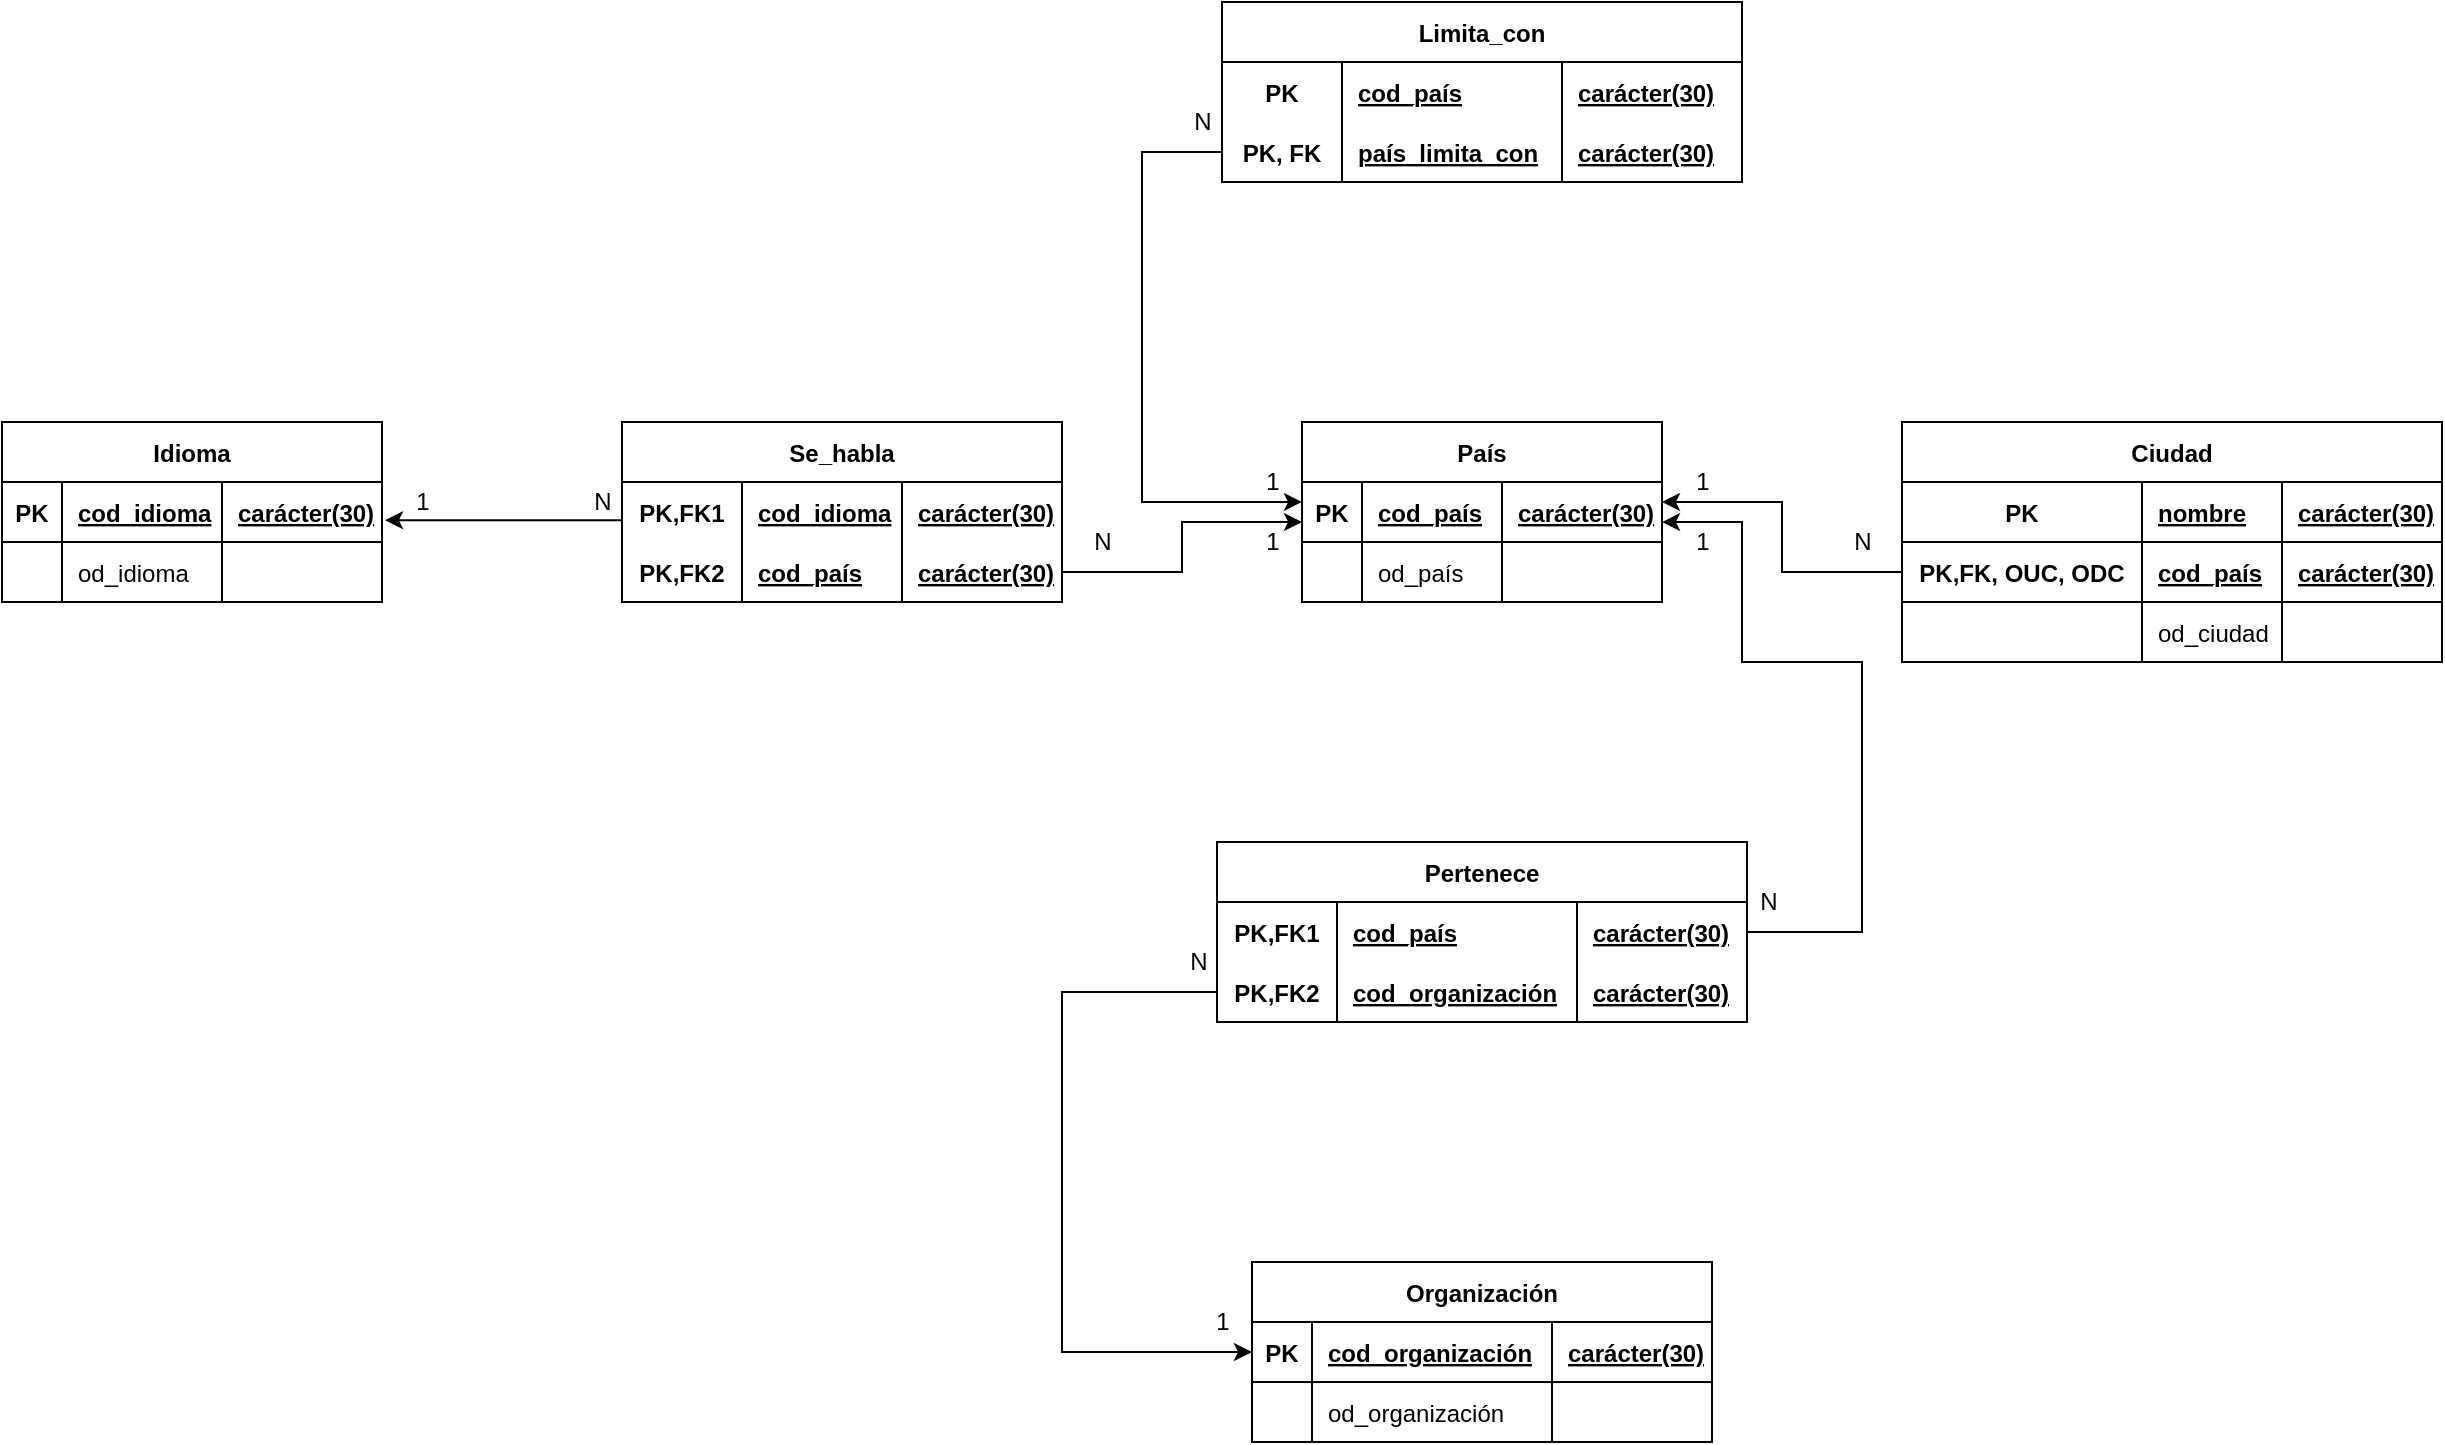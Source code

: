<mxfile version="15.6.8" type="google"><diagram id="jxyPmgARinAeKDzcHYfI" name="Page-1"><mxGraphModel dx="1221" dy="1850" grid="1" gridSize="10" guides="1" tooltips="1" connect="1" arrows="1" fold="1" page="1" pageScale="1" pageWidth="827" pageHeight="1169" math="0" shadow="0"><root><mxCell id="0"/><mxCell id="1" parent="0"/><mxCell id="ICQPBmNR6f8Xd6Tj5AMy-1" value="Idioma" style="shape=table;startSize=30;container=1;collapsible=1;childLayout=tableLayout;fixedRows=1;rowLines=0;fontStyle=1;align=center;resizeLast=1;" vertex="1" parent="1"><mxGeometry x="190" y="160" width="190" height="90" as="geometry"/></mxCell><mxCell id="ICQPBmNR6f8Xd6Tj5AMy-2" value="" style="shape=partialRectangle;collapsible=0;dropTarget=0;pointerEvents=0;fillColor=none;top=0;left=0;bottom=1;right=0;points=[[0,0.5],[1,0.5]];portConstraint=eastwest;" vertex="1" parent="ICQPBmNR6f8Xd6Tj5AMy-1"><mxGeometry y="30" width="190" height="30" as="geometry"/></mxCell><mxCell id="ICQPBmNR6f8Xd6Tj5AMy-3" value="PK" style="shape=partialRectangle;connectable=0;fillColor=none;top=0;left=0;bottom=0;right=0;fontStyle=1;overflow=hidden;" vertex="1" parent="ICQPBmNR6f8Xd6Tj5AMy-2"><mxGeometry width="30" height="30" as="geometry"><mxRectangle width="30" height="30" as="alternateBounds"/></mxGeometry></mxCell><mxCell id="ICQPBmNR6f8Xd6Tj5AMy-4" value="cod_idioma" style="shape=partialRectangle;connectable=0;fillColor=none;top=0;left=0;bottom=0;right=0;align=left;spacingLeft=6;fontStyle=5;overflow=hidden;" vertex="1" parent="ICQPBmNR6f8Xd6Tj5AMy-2"><mxGeometry x="30" width="80" height="30" as="geometry"><mxRectangle width="80" height="30" as="alternateBounds"/></mxGeometry></mxCell><mxCell id="ICQPBmNR6f8Xd6Tj5AMy-14" value="carácter(30)" style="shape=partialRectangle;connectable=0;fillColor=none;top=0;left=0;bottom=0;right=0;align=left;spacingLeft=6;fontStyle=5;overflow=hidden;" vertex="1" parent="ICQPBmNR6f8Xd6Tj5AMy-2"><mxGeometry x="110" width="80" height="30" as="geometry"><mxRectangle width="80" height="30" as="alternateBounds"/></mxGeometry></mxCell><mxCell id="ICQPBmNR6f8Xd6Tj5AMy-5" value="" style="shape=partialRectangle;collapsible=0;dropTarget=0;pointerEvents=0;fillColor=none;top=0;left=0;bottom=0;right=0;points=[[0,0.5],[1,0.5]];portConstraint=eastwest;" vertex="1" parent="ICQPBmNR6f8Xd6Tj5AMy-1"><mxGeometry y="60" width="190" height="30" as="geometry"/></mxCell><mxCell id="ICQPBmNR6f8Xd6Tj5AMy-6" value="" style="shape=partialRectangle;connectable=0;fillColor=none;top=0;left=0;bottom=0;right=0;editable=1;overflow=hidden;" vertex="1" parent="ICQPBmNR6f8Xd6Tj5AMy-5"><mxGeometry width="30" height="30" as="geometry"><mxRectangle width="30" height="30" as="alternateBounds"/></mxGeometry></mxCell><mxCell id="ICQPBmNR6f8Xd6Tj5AMy-7" value="od_idioma" style="shape=partialRectangle;connectable=0;fillColor=none;top=0;left=0;bottom=0;right=0;align=left;spacingLeft=6;overflow=hidden;" vertex="1" parent="ICQPBmNR6f8Xd6Tj5AMy-5"><mxGeometry x="30" width="80" height="30" as="geometry"><mxRectangle width="80" height="30" as="alternateBounds"/></mxGeometry></mxCell><mxCell id="ICQPBmNR6f8Xd6Tj5AMy-15" style="shape=partialRectangle;connectable=0;fillColor=none;top=0;left=0;bottom=0;right=0;align=left;spacingLeft=6;overflow=hidden;" vertex="1" parent="ICQPBmNR6f8Xd6Tj5AMy-5"><mxGeometry x="110" width="80" height="30" as="geometry"><mxRectangle width="80" height="30" as="alternateBounds"/></mxGeometry></mxCell><mxCell id="ICQPBmNR6f8Xd6Tj5AMy-18" value="País" style="shape=table;startSize=30;container=1;collapsible=1;childLayout=tableLayout;fixedRows=1;rowLines=0;fontStyle=1;align=center;resizeLast=1;" vertex="1" parent="1"><mxGeometry x="840" y="160" width="180" height="90" as="geometry"/></mxCell><mxCell id="ICQPBmNR6f8Xd6Tj5AMy-19" value="" style="shape=partialRectangle;collapsible=0;dropTarget=0;pointerEvents=0;fillColor=none;top=0;left=0;bottom=1;right=0;points=[[0,0.5],[1,0.5]];portConstraint=eastwest;" vertex="1" parent="ICQPBmNR6f8Xd6Tj5AMy-18"><mxGeometry y="30" width="180" height="30" as="geometry"/></mxCell><mxCell id="ICQPBmNR6f8Xd6Tj5AMy-20" value="PK" style="shape=partialRectangle;connectable=0;fillColor=none;top=0;left=0;bottom=0;right=0;fontStyle=1;overflow=hidden;" vertex="1" parent="ICQPBmNR6f8Xd6Tj5AMy-19"><mxGeometry width="30" height="30" as="geometry"><mxRectangle width="30" height="30" as="alternateBounds"/></mxGeometry></mxCell><mxCell id="ICQPBmNR6f8Xd6Tj5AMy-21" value="cod_país" style="shape=partialRectangle;connectable=0;fillColor=none;top=0;left=0;bottom=0;right=0;align=left;spacingLeft=6;fontStyle=5;overflow=hidden;" vertex="1" parent="ICQPBmNR6f8Xd6Tj5AMy-19"><mxGeometry x="30" width="70" height="30" as="geometry"><mxRectangle width="70" height="30" as="alternateBounds"/></mxGeometry></mxCell><mxCell id="ICQPBmNR6f8Xd6Tj5AMy-22" value="carácter(30)" style="shape=partialRectangle;connectable=0;fillColor=none;top=0;left=0;bottom=0;right=0;align=left;spacingLeft=6;fontStyle=5;overflow=hidden;" vertex="1" parent="ICQPBmNR6f8Xd6Tj5AMy-19"><mxGeometry x="100" width="80" height="30" as="geometry"><mxRectangle width="80" height="30" as="alternateBounds"/></mxGeometry></mxCell><mxCell id="ICQPBmNR6f8Xd6Tj5AMy-23" value="" style="shape=partialRectangle;collapsible=0;dropTarget=0;pointerEvents=0;fillColor=none;top=0;left=0;bottom=0;right=0;points=[[0,0.5],[1,0.5]];portConstraint=eastwest;" vertex="1" parent="ICQPBmNR6f8Xd6Tj5AMy-18"><mxGeometry y="60" width="180" height="30" as="geometry"/></mxCell><mxCell id="ICQPBmNR6f8Xd6Tj5AMy-24" value="" style="shape=partialRectangle;connectable=0;fillColor=none;top=0;left=0;bottom=0;right=0;editable=1;overflow=hidden;" vertex="1" parent="ICQPBmNR6f8Xd6Tj5AMy-23"><mxGeometry width="30" height="30" as="geometry"><mxRectangle width="30" height="30" as="alternateBounds"/></mxGeometry></mxCell><mxCell id="ICQPBmNR6f8Xd6Tj5AMy-25" value="od_país" style="shape=partialRectangle;connectable=0;fillColor=none;top=0;left=0;bottom=0;right=0;align=left;spacingLeft=6;overflow=hidden;" vertex="1" parent="ICQPBmNR6f8Xd6Tj5AMy-23"><mxGeometry x="30" width="70" height="30" as="geometry"><mxRectangle width="70" height="30" as="alternateBounds"/></mxGeometry></mxCell><mxCell id="ICQPBmNR6f8Xd6Tj5AMy-26" style="shape=partialRectangle;connectable=0;fillColor=none;top=0;left=0;bottom=0;right=0;align=left;spacingLeft=6;overflow=hidden;" vertex="1" parent="ICQPBmNR6f8Xd6Tj5AMy-23"><mxGeometry x="100" width="80" height="30" as="geometry"><mxRectangle width="80" height="30" as="alternateBounds"/></mxGeometry></mxCell><mxCell id="ICQPBmNR6f8Xd6Tj5AMy-35" value="Organización" style="shape=table;startSize=30;container=1;collapsible=1;childLayout=tableLayout;fixedRows=1;rowLines=0;fontStyle=1;align=center;resizeLast=1;" vertex="1" parent="1"><mxGeometry x="815" y="580" width="230" height="90" as="geometry"/></mxCell><mxCell id="ICQPBmNR6f8Xd6Tj5AMy-36" value="" style="shape=partialRectangle;collapsible=0;dropTarget=0;pointerEvents=0;fillColor=none;top=0;left=0;bottom=1;right=0;points=[[0,0.5],[1,0.5]];portConstraint=eastwest;" vertex="1" parent="ICQPBmNR6f8Xd6Tj5AMy-35"><mxGeometry y="30" width="230" height="30" as="geometry"/></mxCell><mxCell id="ICQPBmNR6f8Xd6Tj5AMy-37" value="PK" style="shape=partialRectangle;connectable=0;fillColor=none;top=0;left=0;bottom=0;right=0;fontStyle=1;overflow=hidden;" vertex="1" parent="ICQPBmNR6f8Xd6Tj5AMy-36"><mxGeometry width="30" height="30" as="geometry"><mxRectangle width="30" height="30" as="alternateBounds"/></mxGeometry></mxCell><mxCell id="ICQPBmNR6f8Xd6Tj5AMy-38" value="cod_organización" style="shape=partialRectangle;connectable=0;fillColor=none;top=0;left=0;bottom=0;right=0;align=left;spacingLeft=6;fontStyle=5;overflow=hidden;" vertex="1" parent="ICQPBmNR6f8Xd6Tj5AMy-36"><mxGeometry x="30" width="120" height="30" as="geometry"><mxRectangle width="120" height="30" as="alternateBounds"/></mxGeometry></mxCell><mxCell id="ICQPBmNR6f8Xd6Tj5AMy-39" value="carácter(30)" style="shape=partialRectangle;connectable=0;fillColor=none;top=0;left=0;bottom=0;right=0;align=left;spacingLeft=6;fontStyle=5;overflow=hidden;" vertex="1" parent="ICQPBmNR6f8Xd6Tj5AMy-36"><mxGeometry x="150" width="80" height="30" as="geometry"><mxRectangle width="80" height="30" as="alternateBounds"/></mxGeometry></mxCell><mxCell id="ICQPBmNR6f8Xd6Tj5AMy-40" value="" style="shape=partialRectangle;collapsible=0;dropTarget=0;pointerEvents=0;fillColor=none;top=0;left=0;bottom=0;right=0;points=[[0,0.5],[1,0.5]];portConstraint=eastwest;" vertex="1" parent="ICQPBmNR6f8Xd6Tj5AMy-35"><mxGeometry y="60" width="230" height="30" as="geometry"/></mxCell><mxCell id="ICQPBmNR6f8Xd6Tj5AMy-41" value="" style="shape=partialRectangle;connectable=0;fillColor=none;top=0;left=0;bottom=0;right=0;editable=1;overflow=hidden;" vertex="1" parent="ICQPBmNR6f8Xd6Tj5AMy-40"><mxGeometry width="30" height="30" as="geometry"><mxRectangle width="30" height="30" as="alternateBounds"/></mxGeometry></mxCell><mxCell id="ICQPBmNR6f8Xd6Tj5AMy-42" value="od_organización" style="shape=partialRectangle;connectable=0;fillColor=none;top=0;left=0;bottom=0;right=0;align=left;spacingLeft=6;overflow=hidden;" vertex="1" parent="ICQPBmNR6f8Xd6Tj5AMy-40"><mxGeometry x="30" width="120" height="30" as="geometry"><mxRectangle width="120" height="30" as="alternateBounds"/></mxGeometry></mxCell><mxCell id="ICQPBmNR6f8Xd6Tj5AMy-43" style="shape=partialRectangle;connectable=0;fillColor=none;top=0;left=0;bottom=0;right=0;align=left;spacingLeft=6;overflow=hidden;" vertex="1" parent="ICQPBmNR6f8Xd6Tj5AMy-40"><mxGeometry x="150" width="80" height="30" as="geometry"><mxRectangle width="80" height="30" as="alternateBounds"/></mxGeometry></mxCell><mxCell id="ICQPBmNR6f8Xd6Tj5AMy-52" value="Ciudad" style="shape=table;startSize=30;container=1;collapsible=1;childLayout=tableLayout;fixedRows=1;rowLines=0;fontStyle=1;align=center;resizeLast=1;" vertex="1" parent="1"><mxGeometry x="1140" y="160" width="270" height="120" as="geometry"/></mxCell><mxCell id="ICQPBmNR6f8Xd6Tj5AMy-53" value="" style="shape=partialRectangle;collapsible=0;dropTarget=0;pointerEvents=0;fillColor=none;top=0;left=0;bottom=1;right=0;points=[[0,0.5],[1,0.5]];portConstraint=eastwest;" vertex="1" parent="ICQPBmNR6f8Xd6Tj5AMy-52"><mxGeometry y="30" width="270" height="30" as="geometry"/></mxCell><mxCell id="ICQPBmNR6f8Xd6Tj5AMy-54" value="PK" style="shape=partialRectangle;connectable=0;fillColor=none;top=0;left=0;bottom=0;right=0;fontStyle=1;overflow=hidden;" vertex="1" parent="ICQPBmNR6f8Xd6Tj5AMy-53"><mxGeometry width="120" height="30" as="geometry"><mxRectangle width="120" height="30" as="alternateBounds"/></mxGeometry></mxCell><mxCell id="ICQPBmNR6f8Xd6Tj5AMy-55" value="nombre" style="shape=partialRectangle;connectable=0;fillColor=none;top=0;left=0;bottom=0;right=0;align=left;spacingLeft=6;fontStyle=5;overflow=hidden;" vertex="1" parent="ICQPBmNR6f8Xd6Tj5AMy-53"><mxGeometry x="120" width="70" height="30" as="geometry"><mxRectangle width="70" height="30" as="alternateBounds"/></mxGeometry></mxCell><mxCell id="ICQPBmNR6f8Xd6Tj5AMy-56" value="carácter(30)" style="shape=partialRectangle;connectable=0;fillColor=none;top=0;left=0;bottom=0;right=0;align=left;spacingLeft=6;fontStyle=5;overflow=hidden;" vertex="1" parent="ICQPBmNR6f8Xd6Tj5AMy-53"><mxGeometry x="190" width="80" height="30" as="geometry"><mxRectangle width="80" height="30" as="alternateBounds"/></mxGeometry></mxCell><mxCell id="ICQPBmNR6f8Xd6Tj5AMy-69" value="" style="shape=partialRectangle;collapsible=0;dropTarget=0;pointerEvents=0;fillColor=none;top=0;left=0;bottom=1;right=0;points=[[0,0.5],[1,0.5]];portConstraint=eastwest;" vertex="1" parent="ICQPBmNR6f8Xd6Tj5AMy-52"><mxGeometry y="60" width="270" height="30" as="geometry"/></mxCell><mxCell id="ICQPBmNR6f8Xd6Tj5AMy-70" value="PK,FK, OUC, ODC" style="shape=partialRectangle;connectable=0;fillColor=none;top=0;left=0;bottom=0;right=0;fontStyle=1;overflow=hidden;" vertex="1" parent="ICQPBmNR6f8Xd6Tj5AMy-69"><mxGeometry width="120" height="30" as="geometry"><mxRectangle width="120" height="30" as="alternateBounds"/></mxGeometry></mxCell><mxCell id="ICQPBmNR6f8Xd6Tj5AMy-71" value="cod_país" style="shape=partialRectangle;connectable=0;fillColor=none;top=0;left=0;bottom=0;right=0;align=left;spacingLeft=6;fontStyle=5;overflow=hidden;" vertex="1" parent="ICQPBmNR6f8Xd6Tj5AMy-69"><mxGeometry x="120" width="70" height="30" as="geometry"><mxRectangle width="70" height="30" as="alternateBounds"/></mxGeometry></mxCell><mxCell id="ICQPBmNR6f8Xd6Tj5AMy-72" value="carácter(30)" style="shape=partialRectangle;connectable=0;fillColor=none;top=0;left=0;bottom=0;right=0;align=left;spacingLeft=6;fontStyle=5;overflow=hidden;" vertex="1" parent="ICQPBmNR6f8Xd6Tj5AMy-69"><mxGeometry x="190" width="80" height="30" as="geometry"><mxRectangle width="80" height="30" as="alternateBounds"/></mxGeometry></mxCell><mxCell id="ICQPBmNR6f8Xd6Tj5AMy-57" value="" style="shape=partialRectangle;collapsible=0;dropTarget=0;pointerEvents=0;fillColor=none;top=0;left=0;bottom=0;right=0;points=[[0,0.5],[1,0.5]];portConstraint=eastwest;" vertex="1" parent="ICQPBmNR6f8Xd6Tj5AMy-52"><mxGeometry y="90" width="270" height="30" as="geometry"/></mxCell><mxCell id="ICQPBmNR6f8Xd6Tj5AMy-58" value="" style="shape=partialRectangle;connectable=0;fillColor=none;top=0;left=0;bottom=0;right=0;editable=1;overflow=hidden;" vertex="1" parent="ICQPBmNR6f8Xd6Tj5AMy-57"><mxGeometry width="120" height="30" as="geometry"><mxRectangle width="120" height="30" as="alternateBounds"/></mxGeometry></mxCell><mxCell id="ICQPBmNR6f8Xd6Tj5AMy-59" value="od_ciudad" style="shape=partialRectangle;connectable=0;fillColor=none;top=0;left=0;bottom=0;right=0;align=left;spacingLeft=6;overflow=hidden;" vertex="1" parent="ICQPBmNR6f8Xd6Tj5AMy-57"><mxGeometry x="120" width="70" height="30" as="geometry"><mxRectangle width="70" height="30" as="alternateBounds"/></mxGeometry></mxCell><mxCell id="ICQPBmNR6f8Xd6Tj5AMy-60" style="shape=partialRectangle;connectable=0;fillColor=none;top=0;left=0;bottom=0;right=0;align=left;spacingLeft=6;overflow=hidden;" vertex="1" parent="ICQPBmNR6f8Xd6Tj5AMy-57"><mxGeometry x="190" width="80" height="30" as="geometry"><mxRectangle width="80" height="30" as="alternateBounds"/></mxGeometry></mxCell><mxCell id="ICQPBmNR6f8Xd6Tj5AMy-73" value="Se_habla" style="shape=table;startSize=30;container=1;collapsible=1;childLayout=tableLayout;fixedRows=1;rowLines=0;fontStyle=1;align=center;resizeLast=1;" vertex="1" parent="1"><mxGeometry x="500" y="160" width="220" height="90" as="geometry"/></mxCell><mxCell id="ICQPBmNR6f8Xd6Tj5AMy-74" value="" style="shape=partialRectangle;collapsible=0;dropTarget=0;pointerEvents=0;fillColor=none;top=0;left=0;bottom=0;right=0;points=[[0,0.5],[1,0.5]];portConstraint=eastwest;" vertex="1" parent="ICQPBmNR6f8Xd6Tj5AMy-73"><mxGeometry y="30" width="220" height="30" as="geometry"/></mxCell><mxCell id="ICQPBmNR6f8Xd6Tj5AMy-75" value="PK,FK1" style="shape=partialRectangle;connectable=0;fillColor=none;top=0;left=0;bottom=0;right=0;fontStyle=1;overflow=hidden;" vertex="1" parent="ICQPBmNR6f8Xd6Tj5AMy-74"><mxGeometry width="60" height="30" as="geometry"><mxRectangle width="60" height="30" as="alternateBounds"/></mxGeometry></mxCell><mxCell id="ICQPBmNR6f8Xd6Tj5AMy-76" value="cod_idioma" style="shape=partialRectangle;connectable=0;fillColor=none;top=0;left=0;bottom=0;right=0;align=left;spacingLeft=6;fontStyle=5;overflow=hidden;" vertex="1" parent="ICQPBmNR6f8Xd6Tj5AMy-74"><mxGeometry x="60" width="80" height="30" as="geometry"><mxRectangle width="80" height="30" as="alternateBounds"/></mxGeometry></mxCell><mxCell id="ICQPBmNR6f8Xd6Tj5AMy-99" value="carácter(30)" style="shape=partialRectangle;connectable=0;fillColor=none;top=0;left=0;bottom=0;right=0;align=left;spacingLeft=6;fontStyle=5;overflow=hidden;" vertex="1" parent="ICQPBmNR6f8Xd6Tj5AMy-74"><mxGeometry x="140" width="80" height="30" as="geometry"><mxRectangle width="80" height="30" as="alternateBounds"/></mxGeometry></mxCell><mxCell id="ICQPBmNR6f8Xd6Tj5AMy-77" value="" style="shape=partialRectangle;collapsible=0;dropTarget=0;pointerEvents=0;fillColor=none;top=0;left=0;bottom=1;right=0;points=[[0,0.5],[1,0.5]];portConstraint=eastwest;" vertex="1" parent="ICQPBmNR6f8Xd6Tj5AMy-73"><mxGeometry y="60" width="220" height="30" as="geometry"/></mxCell><mxCell id="ICQPBmNR6f8Xd6Tj5AMy-78" value="PK,FK2" style="shape=partialRectangle;connectable=0;fillColor=none;top=0;left=0;bottom=0;right=0;fontStyle=1;overflow=hidden;" vertex="1" parent="ICQPBmNR6f8Xd6Tj5AMy-77"><mxGeometry width="60" height="30" as="geometry"><mxRectangle width="60" height="30" as="alternateBounds"/></mxGeometry></mxCell><mxCell id="ICQPBmNR6f8Xd6Tj5AMy-79" value="cod_país" style="shape=partialRectangle;connectable=0;fillColor=none;top=0;left=0;bottom=0;right=0;align=left;spacingLeft=6;fontStyle=5;overflow=hidden;" vertex="1" parent="ICQPBmNR6f8Xd6Tj5AMy-77"><mxGeometry x="60" width="80" height="30" as="geometry"><mxRectangle width="80" height="30" as="alternateBounds"/></mxGeometry></mxCell><mxCell id="ICQPBmNR6f8Xd6Tj5AMy-100" value="carácter(30)" style="shape=partialRectangle;connectable=0;fillColor=none;top=0;left=0;bottom=0;right=0;align=left;spacingLeft=6;fontStyle=5;overflow=hidden;" vertex="1" parent="ICQPBmNR6f8Xd6Tj5AMy-77"><mxGeometry x="140" width="80" height="30" as="geometry"><mxRectangle width="80" height="30" as="alternateBounds"/></mxGeometry></mxCell><mxCell id="ICQPBmNR6f8Xd6Tj5AMy-86" value="Pertenece" style="shape=table;startSize=30;container=1;collapsible=1;childLayout=tableLayout;fixedRows=1;rowLines=0;fontStyle=1;align=center;resizeLast=1;" vertex="1" parent="1"><mxGeometry x="797.5" y="370" width="265" height="90" as="geometry"/></mxCell><mxCell id="ICQPBmNR6f8Xd6Tj5AMy-87" value="" style="shape=partialRectangle;collapsible=0;dropTarget=0;pointerEvents=0;fillColor=none;top=0;left=0;bottom=0;right=0;points=[[0,0.5],[1,0.5]];portConstraint=eastwest;" vertex="1" parent="ICQPBmNR6f8Xd6Tj5AMy-86"><mxGeometry y="30" width="265" height="30" as="geometry"/></mxCell><mxCell id="ICQPBmNR6f8Xd6Tj5AMy-88" value="PK,FK1" style="shape=partialRectangle;connectable=0;fillColor=none;top=0;left=0;bottom=0;right=0;fontStyle=1;overflow=hidden;" vertex="1" parent="ICQPBmNR6f8Xd6Tj5AMy-87"><mxGeometry width="60" height="30" as="geometry"><mxRectangle width="60" height="30" as="alternateBounds"/></mxGeometry></mxCell><mxCell id="ICQPBmNR6f8Xd6Tj5AMy-89" value="cod_país" style="shape=partialRectangle;connectable=0;fillColor=none;top=0;left=0;bottom=0;right=0;align=left;spacingLeft=6;fontStyle=5;overflow=hidden;" vertex="1" parent="ICQPBmNR6f8Xd6Tj5AMy-87"><mxGeometry x="60" width="120" height="30" as="geometry"><mxRectangle width="120" height="30" as="alternateBounds"/></mxGeometry></mxCell><mxCell id="ICQPBmNR6f8Xd6Tj5AMy-102" value="carácter(30)" style="shape=partialRectangle;connectable=0;fillColor=none;top=0;left=0;bottom=0;right=0;align=left;spacingLeft=6;fontStyle=5;overflow=hidden;" vertex="1" parent="ICQPBmNR6f8Xd6Tj5AMy-87"><mxGeometry x="180" width="85" height="30" as="geometry"><mxRectangle width="85" height="30" as="alternateBounds"/></mxGeometry></mxCell><mxCell id="ICQPBmNR6f8Xd6Tj5AMy-90" value="" style="shape=partialRectangle;collapsible=0;dropTarget=0;pointerEvents=0;fillColor=none;top=0;left=0;bottom=1;right=0;points=[[0,0.5],[1,0.5]];portConstraint=eastwest;" vertex="1" parent="ICQPBmNR6f8Xd6Tj5AMy-86"><mxGeometry y="60" width="265" height="30" as="geometry"/></mxCell><mxCell id="ICQPBmNR6f8Xd6Tj5AMy-91" value="PK,FK2" style="shape=partialRectangle;connectable=0;fillColor=none;top=0;left=0;bottom=0;right=0;fontStyle=1;overflow=hidden;" vertex="1" parent="ICQPBmNR6f8Xd6Tj5AMy-90"><mxGeometry width="60" height="30" as="geometry"><mxRectangle width="60" height="30" as="alternateBounds"/></mxGeometry></mxCell><mxCell id="ICQPBmNR6f8Xd6Tj5AMy-92" value="cod_organización" style="shape=partialRectangle;connectable=0;fillColor=none;top=0;left=0;bottom=0;right=0;align=left;spacingLeft=6;fontStyle=5;overflow=hidden;" vertex="1" parent="ICQPBmNR6f8Xd6Tj5AMy-90"><mxGeometry x="60" width="120" height="30" as="geometry"><mxRectangle width="120" height="30" as="alternateBounds"/></mxGeometry></mxCell><mxCell id="ICQPBmNR6f8Xd6Tj5AMy-103" value="carácter(30)" style="shape=partialRectangle;connectable=0;fillColor=none;top=0;left=0;bottom=0;right=0;align=left;spacingLeft=6;fontStyle=5;overflow=hidden;" vertex="1" parent="ICQPBmNR6f8Xd6Tj5AMy-90"><mxGeometry x="180" width="85" height="30" as="geometry"><mxRectangle width="85" height="30" as="alternateBounds"/></mxGeometry></mxCell><mxCell id="ICQPBmNR6f8Xd6Tj5AMy-106" value="Limita_con" style="shape=table;startSize=30;container=1;collapsible=1;childLayout=tableLayout;fixedRows=1;rowLines=0;fontStyle=1;align=center;resizeLast=1;" vertex="1" parent="1"><mxGeometry x="800" y="-50" width="260" height="90" as="geometry"/></mxCell><mxCell id="ICQPBmNR6f8Xd6Tj5AMy-107" value="" style="shape=partialRectangle;collapsible=0;dropTarget=0;pointerEvents=0;fillColor=none;top=0;left=0;bottom=0;right=0;points=[[0,0.5],[1,0.5]];portConstraint=eastwest;" vertex="1" parent="ICQPBmNR6f8Xd6Tj5AMy-106"><mxGeometry y="30" width="260" height="30" as="geometry"/></mxCell><mxCell id="ICQPBmNR6f8Xd6Tj5AMy-108" value="PK" style="shape=partialRectangle;connectable=0;fillColor=none;top=0;left=0;bottom=0;right=0;fontStyle=1;overflow=hidden;" vertex="1" parent="ICQPBmNR6f8Xd6Tj5AMy-107"><mxGeometry width="60" height="30" as="geometry"><mxRectangle width="60" height="30" as="alternateBounds"/></mxGeometry></mxCell><mxCell id="ICQPBmNR6f8Xd6Tj5AMy-109" value="cod_país" style="shape=partialRectangle;connectable=0;fillColor=none;top=0;left=0;bottom=0;right=0;align=left;spacingLeft=6;fontStyle=5;overflow=hidden;" vertex="1" parent="ICQPBmNR6f8Xd6Tj5AMy-107"><mxGeometry x="60" width="110" height="30" as="geometry"><mxRectangle width="110" height="30" as="alternateBounds"/></mxGeometry></mxCell><mxCell id="ICQPBmNR6f8Xd6Tj5AMy-119" value="carácter(30)" style="shape=partialRectangle;connectable=0;fillColor=none;top=0;left=0;bottom=0;right=0;align=left;spacingLeft=6;fontStyle=5;overflow=hidden;" vertex="1" parent="ICQPBmNR6f8Xd6Tj5AMy-107"><mxGeometry x="170" width="90" height="30" as="geometry"><mxRectangle width="90" height="30" as="alternateBounds"/></mxGeometry></mxCell><mxCell id="ICQPBmNR6f8Xd6Tj5AMy-110" value="" style="shape=partialRectangle;collapsible=0;dropTarget=0;pointerEvents=0;fillColor=none;top=0;left=0;bottom=1;right=0;points=[[0,0.5],[1,0.5]];portConstraint=eastwest;" vertex="1" parent="ICQPBmNR6f8Xd6Tj5AMy-106"><mxGeometry y="60" width="260" height="30" as="geometry"/></mxCell><mxCell id="ICQPBmNR6f8Xd6Tj5AMy-111" value="PK, FK" style="shape=partialRectangle;connectable=0;fillColor=none;top=0;left=0;bottom=0;right=0;fontStyle=1;overflow=hidden;" vertex="1" parent="ICQPBmNR6f8Xd6Tj5AMy-110"><mxGeometry width="60" height="30" as="geometry"><mxRectangle width="60" height="30" as="alternateBounds"/></mxGeometry></mxCell><mxCell id="ICQPBmNR6f8Xd6Tj5AMy-112" value="país_limita_con" style="shape=partialRectangle;connectable=0;fillColor=none;top=0;left=0;bottom=0;right=0;align=left;spacingLeft=6;fontStyle=5;overflow=hidden;" vertex="1" parent="ICQPBmNR6f8Xd6Tj5AMy-110"><mxGeometry x="60" width="110" height="30" as="geometry"><mxRectangle width="110" height="30" as="alternateBounds"/></mxGeometry></mxCell><mxCell id="ICQPBmNR6f8Xd6Tj5AMy-120" value="carácter(30)" style="shape=partialRectangle;connectable=0;fillColor=none;top=0;left=0;bottom=0;right=0;align=left;spacingLeft=6;fontStyle=5;overflow=hidden;" vertex="1" parent="ICQPBmNR6f8Xd6Tj5AMy-110"><mxGeometry x="170" width="90" height="30" as="geometry"><mxRectangle width="90" height="30" as="alternateBounds"/></mxGeometry></mxCell><mxCell id="ICQPBmNR6f8Xd6Tj5AMy-123" value="" style="endArrow=classic;html=1;rounded=0;entryX=1.008;entryY=0.636;entryDx=0;entryDy=0;entryPerimeter=0;exitX=0;exitY=0.636;exitDx=0;exitDy=0;exitPerimeter=0;" edge="1" parent="1" source="ICQPBmNR6f8Xd6Tj5AMy-74" target="ICQPBmNR6f8Xd6Tj5AMy-2"><mxGeometry width="50" height="50" relative="1" as="geometry"><mxPoint x="490" y="210" as="sourcePoint"/><mxPoint x="390" y="210" as="targetPoint"/></mxGeometry></mxCell><mxCell id="ICQPBmNR6f8Xd6Tj5AMy-124" value="N" style="text;html=1;align=center;verticalAlign=middle;resizable=0;points=[];autosize=1;strokeColor=none;fillColor=none;" vertex="1" parent="1"><mxGeometry x="480" y="190" width="20" height="20" as="geometry"/></mxCell><mxCell id="ICQPBmNR6f8Xd6Tj5AMy-125" value="1" style="text;html=1;align=center;verticalAlign=middle;resizable=0;points=[];autosize=1;strokeColor=none;fillColor=none;" vertex="1" parent="1"><mxGeometry x="390" y="190" width="20" height="20" as="geometry"/></mxCell><mxCell id="ICQPBmNR6f8Xd6Tj5AMy-126" value="" style="endArrow=classic;html=1;rounded=0;exitX=1;exitY=0.5;exitDx=0;exitDy=0;entryX=0;entryY=0.667;entryDx=0;entryDy=0;entryPerimeter=0;" edge="1" parent="1" source="ICQPBmNR6f8Xd6Tj5AMy-77" target="ICQPBmNR6f8Xd6Tj5AMy-19"><mxGeometry width="50" height="50" relative="1" as="geometry"><mxPoint x="750" y="250" as="sourcePoint"/><mxPoint x="800" y="200" as="targetPoint"/><Array as="points"><mxPoint x="780" y="235"/><mxPoint x="780" y="210"/><mxPoint x="820" y="210"/></Array></mxGeometry></mxCell><mxCell id="ICQPBmNR6f8Xd6Tj5AMy-128" value="N" style="text;html=1;align=center;verticalAlign=middle;resizable=0;points=[];autosize=1;strokeColor=none;fillColor=none;" vertex="1" parent="1"><mxGeometry x="730" y="210" width="20" height="20" as="geometry"/></mxCell><mxCell id="ICQPBmNR6f8Xd6Tj5AMy-129" value="1" style="text;html=1;align=center;verticalAlign=middle;resizable=0;points=[];autosize=1;strokeColor=none;fillColor=none;" vertex="1" parent="1"><mxGeometry x="815" y="210" width="20" height="20" as="geometry"/></mxCell><mxCell id="ICQPBmNR6f8Xd6Tj5AMy-130" value="" style="endArrow=classic;html=1;rounded=0;exitX=0;exitY=0.5;exitDx=0;exitDy=0;entryX=0;entryY=0.333;entryDx=0;entryDy=0;entryPerimeter=0;" edge="1" parent="1" source="ICQPBmNR6f8Xd6Tj5AMy-110" target="ICQPBmNR6f8Xd6Tj5AMy-19"><mxGeometry width="50" height="50" relative="1" as="geometry"><mxPoint x="710" y="90" as="sourcePoint"/><mxPoint x="810" y="170" as="targetPoint"/><Array as="points"><mxPoint x="760" y="25"/><mxPoint x="760" y="200"/></Array></mxGeometry></mxCell><mxCell id="ICQPBmNR6f8Xd6Tj5AMy-131" value="N" style="text;html=1;align=center;verticalAlign=middle;resizable=0;points=[];autosize=1;strokeColor=none;fillColor=none;" vertex="1" parent="1"><mxGeometry x="780" width="20" height="20" as="geometry"/></mxCell><mxCell id="ICQPBmNR6f8Xd6Tj5AMy-132" value="1" style="text;html=1;align=center;verticalAlign=middle;resizable=0;points=[];autosize=1;strokeColor=none;fillColor=none;" vertex="1" parent="1"><mxGeometry x="815" y="180" width="20" height="20" as="geometry"/></mxCell><mxCell id="ICQPBmNR6f8Xd6Tj5AMy-133" value="" style="endArrow=classic;html=1;rounded=0;exitX=0;exitY=0.5;exitDx=0;exitDy=0;entryX=1;entryY=0.333;entryDx=0;entryDy=0;entryPerimeter=0;" edge="1" parent="1" source="ICQPBmNR6f8Xd6Tj5AMy-69" target="ICQPBmNR6f8Xd6Tj5AMy-19"><mxGeometry width="50" height="50" relative="1" as="geometry"><mxPoint x="1050" y="220" as="sourcePoint"/><mxPoint x="1050" y="200" as="targetPoint"/><Array as="points"><mxPoint x="1080" y="235"/><mxPoint x="1080" y="200"/></Array></mxGeometry></mxCell><mxCell id="ICQPBmNR6f8Xd6Tj5AMy-134" value="" style="endArrow=classic;html=1;rounded=0;entryX=1;entryY=0.667;entryDx=0;entryDy=0;entryPerimeter=0;exitX=1;exitY=0.5;exitDx=0;exitDy=0;" edge="1" parent="1" source="ICQPBmNR6f8Xd6Tj5AMy-87" target="ICQPBmNR6f8Xd6Tj5AMy-19"><mxGeometry width="50" height="50" relative="1" as="geometry"><mxPoint x="1030" y="270" as="sourcePoint"/><mxPoint x="1080" y="220" as="targetPoint"/><Array as="points"><mxPoint x="1120" y="415"/><mxPoint x="1120" y="280"/><mxPoint x="1060" y="280"/><mxPoint x="1060" y="210"/></Array></mxGeometry></mxCell><mxCell id="ICQPBmNR6f8Xd6Tj5AMy-135" value="" style="endArrow=classic;html=1;rounded=0;entryX=0;entryY=0.5;entryDx=0;entryDy=0;exitX=0;exitY=0.5;exitDx=0;exitDy=0;" edge="1" parent="1" source="ICQPBmNR6f8Xd6Tj5AMy-90" target="ICQPBmNR6f8Xd6Tj5AMy-35"><mxGeometry width="50" height="50" relative="1" as="geometry"><mxPoint x="780" y="540" as="sourcePoint"/><mxPoint x="830" y="490" as="targetPoint"/><Array as="points"><mxPoint x="720" y="445"/><mxPoint x="720" y="625"/></Array></mxGeometry></mxCell><mxCell id="ICQPBmNR6f8Xd6Tj5AMy-136" value="1" style="text;html=1;align=center;verticalAlign=middle;resizable=0;points=[];autosize=1;strokeColor=none;fillColor=none;" vertex="1" parent="1"><mxGeometry x="790" y="600" width="20" height="20" as="geometry"/></mxCell><mxCell id="ICQPBmNR6f8Xd6Tj5AMy-137" value="N" style="text;html=1;align=center;verticalAlign=middle;resizable=0;points=[];autosize=1;strokeColor=none;fillColor=none;" vertex="1" parent="1"><mxGeometry x="777.5" y="420" width="20" height="20" as="geometry"/></mxCell><mxCell id="ICQPBmNR6f8Xd6Tj5AMy-138" value="N" style="text;html=1;align=center;verticalAlign=middle;resizable=0;points=[];autosize=1;strokeColor=none;fillColor=none;" vertex="1" parent="1"><mxGeometry x="1062.5" y="390" width="20" height="20" as="geometry"/></mxCell><mxCell id="ICQPBmNR6f8Xd6Tj5AMy-139" value="1" style="text;html=1;align=center;verticalAlign=middle;resizable=0;points=[];autosize=1;strokeColor=none;fillColor=none;" vertex="1" parent="1"><mxGeometry x="1030" y="210" width="20" height="20" as="geometry"/></mxCell><mxCell id="ICQPBmNR6f8Xd6Tj5AMy-140" value="1" style="text;html=1;align=center;verticalAlign=middle;resizable=0;points=[];autosize=1;strokeColor=none;fillColor=none;" vertex="1" parent="1"><mxGeometry x="1030" y="180" width="20" height="20" as="geometry"/></mxCell><mxCell id="ICQPBmNR6f8Xd6Tj5AMy-141" value="N" style="text;html=1;align=center;verticalAlign=middle;resizable=0;points=[];autosize=1;strokeColor=none;fillColor=none;" vertex="1" parent="1"><mxGeometry x="1110" y="210" width="20" height="20" as="geometry"/></mxCell></root></mxGraphModel></diagram></mxfile>